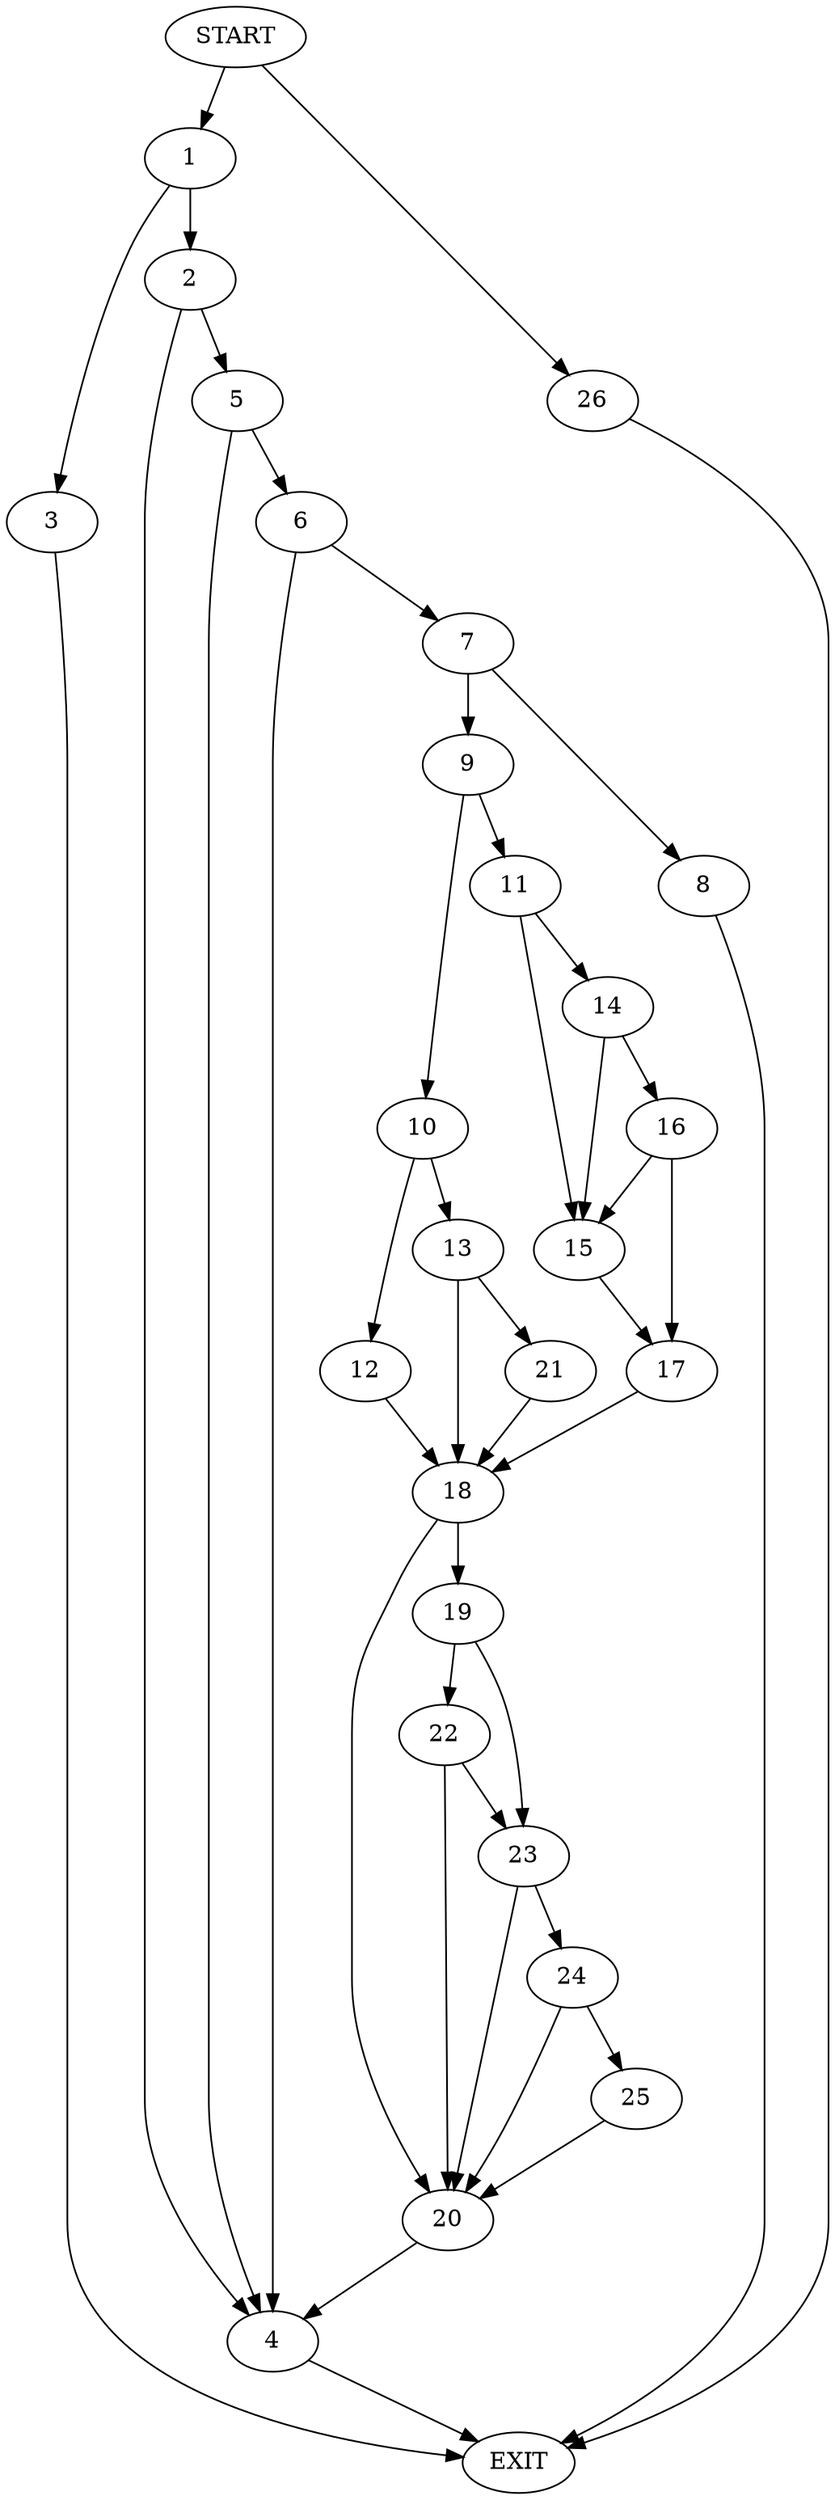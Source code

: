 digraph {
0 [label="START"]
27 [label="EXIT"]
0 -> 1
1 -> 2
1 -> 3
2 -> 4
2 -> 5
3 -> 27
5 -> 4
5 -> 6
4 -> 27
6 -> 4
6 -> 7
7 -> 8
7 -> 9
8 -> 27
9 -> 10
9 -> 11
10 -> 12
10 -> 13
11 -> 14
11 -> 15
14 -> 15
14 -> 16
15 -> 17
16 -> 15
16 -> 17
17 -> 18
18 -> 19
18 -> 20
12 -> 18
13 -> 21
13 -> 18
21 -> 18
19 -> 22
19 -> 23
20 -> 4
23 -> 24
23 -> 20
22 -> 20
22 -> 23
24 -> 25
24 -> 20
25 -> 20
0 -> 26
26 -> 27
}
